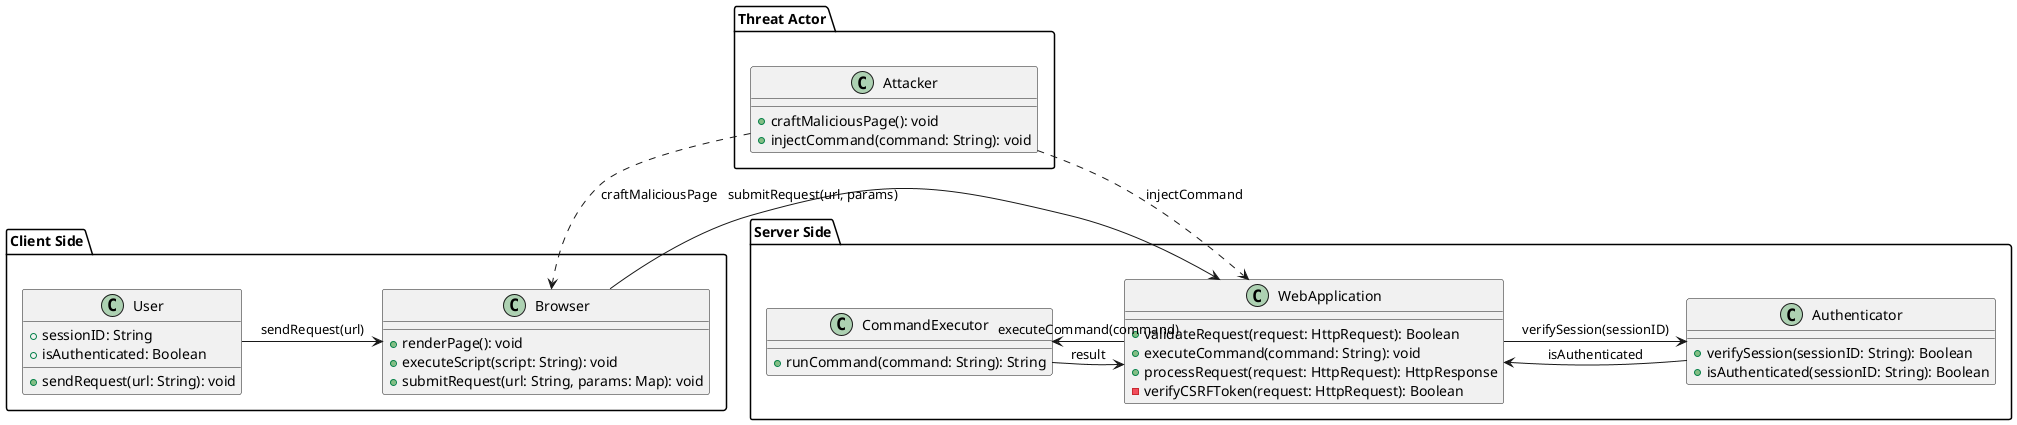 @startuml "Syhunt"
package "Client Side" {
  class User {
    +sessionID: String
    +isAuthenticated: Boolean
    +sendRequest(url: String): void
  }

  class Browser {
    +renderPage(): void
    +executeScript(script: String): void
    +submitRequest(url: String, params: Map): void
  }
}

package "Server Side" {
  class WebApplication {
    +validateRequest(request: HttpRequest): Boolean
    +executeCommand(command: String): void
    +processRequest(request: HttpRequest): HttpResponse
    -verifyCSRFToken(request: HttpRequest): Boolean
  }

  class CommandExecutor {
    +runCommand(command: String): String
  }

  class Authenticator {
    +verifySession(sessionID: String): Boolean
    +isAuthenticated(sessionID: String): Boolean
  }
}

package "Threat Actor" {
  class Attacker {
    +craftMaliciousPage(): void
    +injectCommand(command: String): void
  }
}

User -> Browser : sendRequest(url)
Browser -> WebApplication : submitRequest(url, params)
WebApplication -> Authenticator : verifySession(sessionID)
Authenticator --> WebApplication : isAuthenticated
WebApplication -> CommandExecutor : executeCommand(command)
CommandExecutor --> WebApplication : result
Attacker ..> Browser : craftMaliciousPage
Attacker ..> WebApplication : injectCommand
